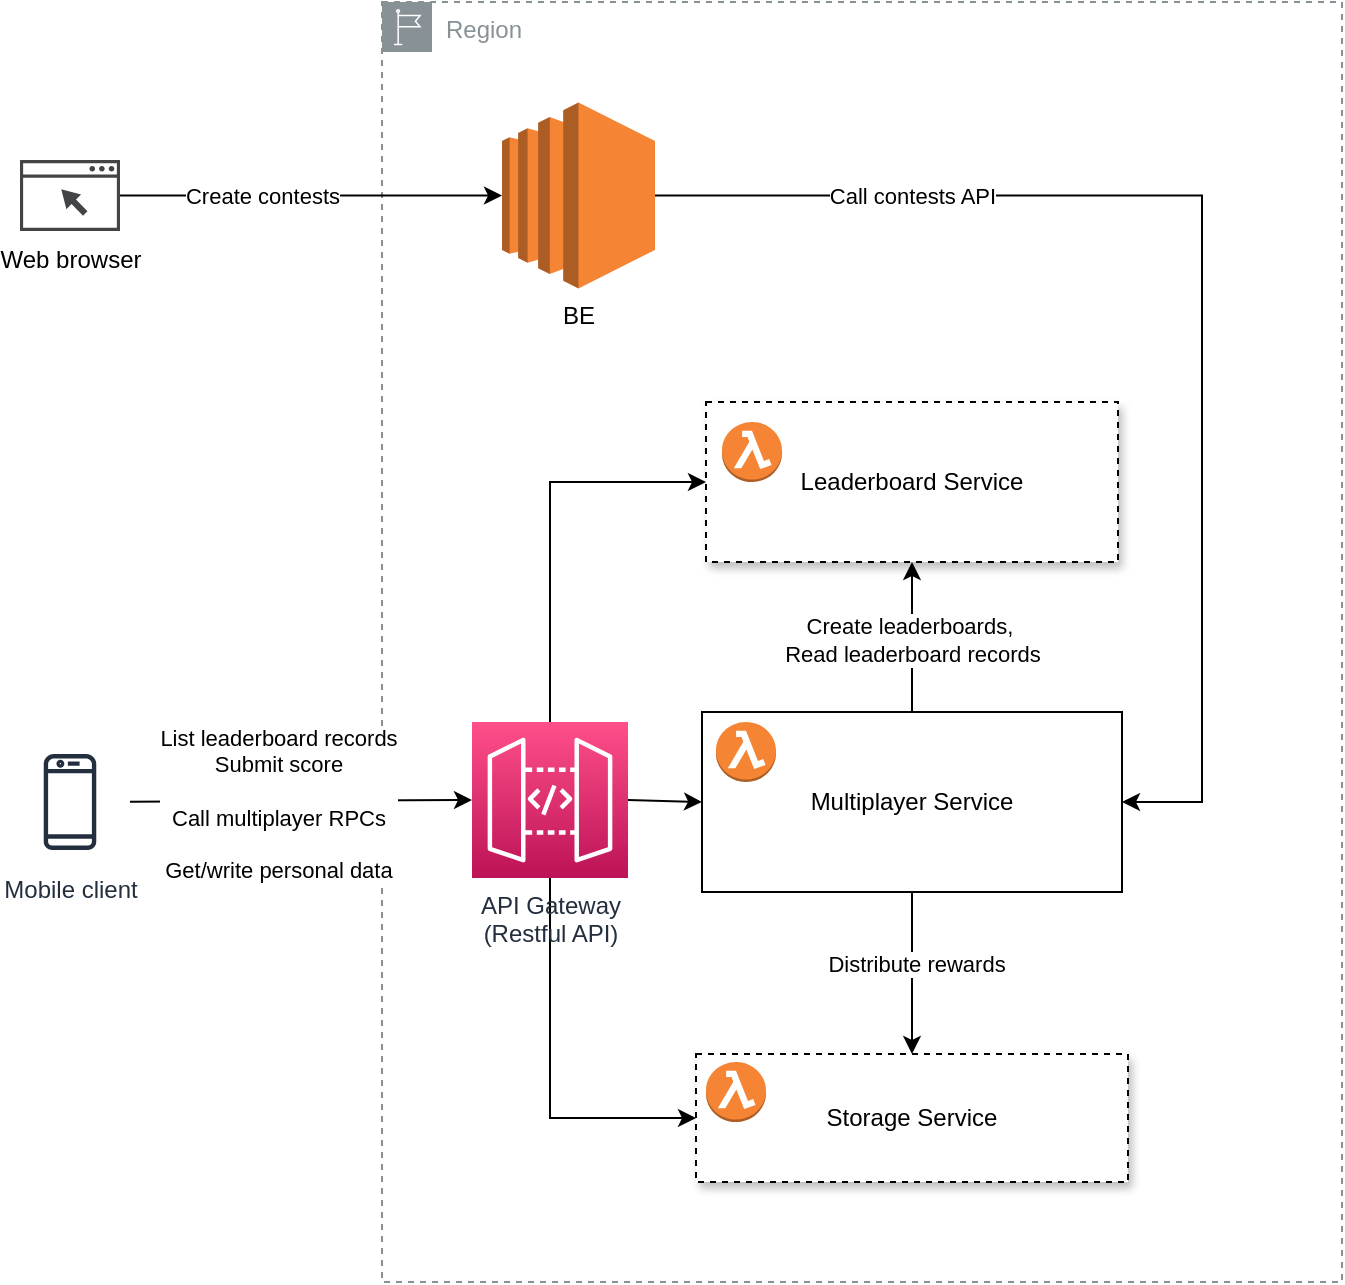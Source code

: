 <mxfile version="20.8.20" type="github" pages="6">
  <diagram name="Overview" id="Y7LxutFM4nY9Va_bLNKR">
    <mxGraphModel dx="1434" dy="742" grid="1" gridSize="10" guides="1" tooltips="1" connect="1" arrows="1" fold="1" page="1" pageScale="1" pageWidth="827" pageHeight="1169" math="0" shadow="0">
      <root>
        <mxCell id="0" />
        <mxCell id="1" parent="0" />
        <mxCell id="HSnjWEOH8dlstnr4QMce-1" value="Region" style="sketch=0;outlineConnect=0;gradientColor=none;html=1;whiteSpace=wrap;fontSize=12;fontStyle=0;shape=mxgraph.aws4.group;grIcon=mxgraph.aws4.group_region;strokeColor=#879196;fillColor=none;verticalAlign=top;align=left;spacingLeft=30;fontColor=#879196;dashed=1;" parent="1" vertex="1">
          <mxGeometry x="290" y="60" width="480" height="640" as="geometry" />
        </mxCell>
        <mxCell id="HSnjWEOH8dlstnr4QMce-2" value="Mobile client" style="sketch=0;outlineConnect=0;fontColor=#232F3E;gradientColor=none;strokeColor=#232F3E;fillColor=#ffffff;dashed=0;verticalLabelPosition=bottom;verticalAlign=top;align=center;html=1;fontSize=12;fontStyle=0;aspect=fixed;shape=mxgraph.aws4.resourceIcon;resIcon=mxgraph.aws4.mobile_client;" parent="1" vertex="1">
          <mxGeometry x="104" y="430" width="60" height="60" as="geometry" />
        </mxCell>
        <mxCell id="HSnjWEOH8dlstnr4QMce-17" value="" style="edgeStyle=orthogonalEdgeStyle;rounded=0;orthogonalLoop=1;jettySize=auto;html=1;entryX=0;entryY=0.5;entryDx=0;entryDy=0;entryPerimeter=0;" parent="1" source="HSnjWEOH8dlstnr4QMce-3" target="HSnjWEOH8dlstnr4QMce-4" edge="1">
          <mxGeometry relative="1" as="geometry">
            <mxPoint x="200" y="167.8" as="targetPoint" />
          </mxGeometry>
        </mxCell>
        <mxCell id="HSnjWEOH8dlstnr4QMce-18" value="Create contests" style="edgeLabel;html=1;align=center;verticalAlign=middle;resizable=0;points=[];" parent="HSnjWEOH8dlstnr4QMce-17" vertex="1" connectable="0">
          <mxGeometry x="-0.188" y="2" relative="1" as="geometry">
            <mxPoint x="-7" y="2" as="offset" />
          </mxGeometry>
        </mxCell>
        <mxCell id="HSnjWEOH8dlstnr4QMce-3" value="Web browser" style="sketch=0;pointerEvents=1;shadow=0;dashed=0;html=1;strokeColor=none;fillColor=#434445;aspect=fixed;labelPosition=center;verticalLabelPosition=bottom;verticalAlign=top;align=center;outlineConnect=0;shape=mxgraph.vvd.web_browser;" parent="1" vertex="1">
          <mxGeometry x="109" y="139" width="50" height="35.5" as="geometry" />
        </mxCell>
        <mxCell id="L6YW0qsagbsHSBA2NxPk-12" style="edgeStyle=orthogonalEdgeStyle;rounded=0;orthogonalLoop=1;jettySize=auto;html=1;exitX=1;exitY=0.5;exitDx=0;exitDy=0;exitPerimeter=0;entryX=1;entryY=0.5;entryDx=0;entryDy=0;" parent="1" source="HSnjWEOH8dlstnr4QMce-4" target="HSnjWEOH8dlstnr4QMce-10" edge="1">
          <mxGeometry relative="1" as="geometry">
            <Array as="points">
              <mxPoint x="700" y="157" />
              <mxPoint x="700" y="460" />
            </Array>
          </mxGeometry>
        </mxCell>
        <mxCell id="L6YW0qsagbsHSBA2NxPk-13" value="Call contests API" style="edgeLabel;html=1;align=center;verticalAlign=middle;resizable=0;points=[];" parent="L6YW0qsagbsHSBA2NxPk-12" vertex="1" connectable="0">
          <mxGeometry x="0.067" y="2" relative="1" as="geometry">
            <mxPoint x="-147" y="-56" as="offset" />
          </mxGeometry>
        </mxCell>
        <mxCell id="HSnjWEOH8dlstnr4QMce-4" value="BE" style="outlineConnect=0;dashed=0;verticalLabelPosition=bottom;verticalAlign=top;align=center;html=1;shape=mxgraph.aws3.ec2;fillColor=#F58534;gradientColor=none;" parent="1" vertex="1">
          <mxGeometry x="350" y="110.25" width="76.5" height="93" as="geometry" />
        </mxCell>
        <mxCell id="L6YW0qsagbsHSBA2NxPk-2" value="" style="edgeStyle=none;rounded=0;orthogonalLoop=1;jettySize=auto;html=1;" parent="1" source="HSnjWEOH8dlstnr4QMce-10" target="L6YW0qsagbsHSBA2NxPk-1" edge="1">
          <mxGeometry relative="1" as="geometry" />
        </mxCell>
        <mxCell id="L6YW0qsagbsHSBA2NxPk-3" value="Create leaderboards,&amp;nbsp;&lt;br&gt;Read leaderboard records" style="edgeLabel;html=1;align=center;verticalAlign=middle;resizable=0;points=[];" parent="L6YW0qsagbsHSBA2NxPk-2" vertex="1" connectable="0">
          <mxGeometry x="-0.04" relative="1" as="geometry">
            <mxPoint as="offset" />
          </mxGeometry>
        </mxCell>
        <mxCell id="HSnjWEOH8dlstnr4QMce-10" value="Multiplayer Service" style="rounded=0;whiteSpace=wrap;html=1;" parent="1" vertex="1">
          <mxGeometry x="450" y="415" width="210" height="90" as="geometry" />
        </mxCell>
        <mxCell id="HSnjWEOH8dlstnr4QMce-11" value="" style="endArrow=classic;html=1;rounded=0;entryX=0;entryY=0.5;entryDx=0;entryDy=0;entryPerimeter=0;" parent="1" source="HSnjWEOH8dlstnr4QMce-2" target="WsVmenR2u04Iw2i9-_UT-2" edge="1">
          <mxGeometry width="50" height="50" relative="1" as="geometry">
            <mxPoint x="390" y="370" as="sourcePoint" />
            <mxPoint x="270" y="430" as="targetPoint" />
          </mxGeometry>
        </mxCell>
        <mxCell id="HSnjWEOH8dlstnr4QMce-12" value="List leaderboard records&lt;br style=&quot;border-color: var(--border-color);&quot;&gt;Submit score&lt;br&gt;&lt;br&gt;Call multiplayer RPCs&lt;br&gt;&lt;br&gt;Get/write personal data" style="edgeLabel;html=1;align=center;verticalAlign=middle;resizable=0;points=[];" parent="HSnjWEOH8dlstnr4QMce-11" vertex="1" connectable="0">
          <mxGeometry x="-0.139" y="-1" relative="1" as="geometry">
            <mxPoint as="offset" />
          </mxGeometry>
        </mxCell>
        <mxCell id="L6YW0qsagbsHSBA2NxPk-1" value="Leaderboard Service" style="rounded=0;whiteSpace=wrap;html=1;shadow=1;glass=0;sketch=0;strokeColor=default;dashed=1;" parent="1" vertex="1">
          <mxGeometry x="452" y="260" width="206" height="80" as="geometry" />
        </mxCell>
        <mxCell id="L6YW0qsagbsHSBA2NxPk-14" value="Storage Service" style="rounded=0;whiteSpace=wrap;html=1;shadow=1;glass=0;dashed=1;sketch=0;strokeColor=default;" parent="1" vertex="1">
          <mxGeometry x="447" y="586" width="216" height="64" as="geometry" />
        </mxCell>
        <mxCell id="WsVmenR2u04Iw2i9-_UT-15" style="edgeStyle=orthogonalEdgeStyle;rounded=0;orthogonalLoop=1;jettySize=auto;html=1;exitX=0.5;exitY=0;exitDx=0;exitDy=0;exitPerimeter=0;entryX=0;entryY=0.5;entryDx=0;entryDy=0;" parent="1" source="WsVmenR2u04Iw2i9-_UT-2" target="L6YW0qsagbsHSBA2NxPk-1" edge="1">
          <mxGeometry relative="1" as="geometry" />
        </mxCell>
        <mxCell id="WsVmenR2u04Iw2i9-_UT-16" style="edgeStyle=orthogonalEdgeStyle;rounded=0;orthogonalLoop=1;jettySize=auto;html=1;exitX=0.5;exitY=1;exitDx=0;exitDy=0;exitPerimeter=0;entryX=0;entryY=0.5;entryDx=0;entryDy=0;" parent="1" source="WsVmenR2u04Iw2i9-_UT-2" target="L6YW0qsagbsHSBA2NxPk-14" edge="1">
          <mxGeometry relative="1" as="geometry" />
        </mxCell>
        <mxCell id="WsVmenR2u04Iw2i9-_UT-2" value="API Gateway &lt;br&gt;(Restful API)" style="sketch=0;points=[[0,0,0],[0.25,0,0],[0.5,0,0],[0.75,0,0],[1,0,0],[0,1,0],[0.25,1,0],[0.5,1,0],[0.75,1,0],[1,1,0],[0,0.25,0],[0,0.5,0],[0,0.75,0],[1,0.25,0],[1,0.5,0],[1,0.75,0]];outlineConnect=0;fontColor=#232F3E;gradientColor=#FF4F8B;gradientDirection=north;fillColor=#BC1356;strokeColor=#ffffff;dashed=0;verticalLabelPosition=bottom;verticalAlign=top;align=center;html=1;fontSize=12;fontStyle=0;aspect=fixed;shape=mxgraph.aws4.resourceIcon;resIcon=mxgraph.aws4.api_gateway;" parent="1" vertex="1">
          <mxGeometry x="335" y="420" width="78" height="78" as="geometry" />
        </mxCell>
        <mxCell id="WsVmenR2u04Iw2i9-_UT-5" value="" style="endArrow=classic;html=1;rounded=0;exitX=1;exitY=0.5;exitDx=0;exitDy=0;exitPerimeter=0;entryX=0;entryY=0.5;entryDx=0;entryDy=0;" parent="1" source="WsVmenR2u04Iw2i9-_UT-2" target="HSnjWEOH8dlstnr4QMce-10" edge="1">
          <mxGeometry width="50" height="50" relative="1" as="geometry">
            <mxPoint x="390" y="530" as="sourcePoint" />
            <mxPoint x="440" y="480" as="targetPoint" />
          </mxGeometry>
        </mxCell>
        <mxCell id="WsVmenR2u04Iw2i9-_UT-8" value="" style="endArrow=classic;html=1;rounded=0;entryX=0.5;entryY=0;entryDx=0;entryDy=0;exitX=0.5;exitY=1;exitDx=0;exitDy=0;" parent="1" source="HSnjWEOH8dlstnr4QMce-10" target="L6YW0qsagbsHSBA2NxPk-14" edge="1">
          <mxGeometry width="50" height="50" relative="1" as="geometry">
            <mxPoint x="390" y="400" as="sourcePoint" />
            <mxPoint x="440" y="350" as="targetPoint" />
          </mxGeometry>
        </mxCell>
        <mxCell id="WsVmenR2u04Iw2i9-_UT-9" value="Distribute rewards" style="edgeLabel;html=1;align=center;verticalAlign=middle;resizable=0;points=[];" parent="WsVmenR2u04Iw2i9-_UT-8" vertex="1" connectable="0">
          <mxGeometry x="-0.11" y="2" relative="1" as="geometry">
            <mxPoint as="offset" />
          </mxGeometry>
        </mxCell>
        <mxCell id="WsVmenR2u04Iw2i9-_UT-10" value="" style="outlineConnect=0;dashed=0;verticalLabelPosition=bottom;verticalAlign=top;align=center;html=1;shape=mxgraph.aws3.lambda_function;fillColor=#F58534;gradientColor=none;" parent="1" vertex="1">
          <mxGeometry x="460" y="270" width="30" height="30" as="geometry" />
        </mxCell>
        <mxCell id="WsVmenR2u04Iw2i9-_UT-11" value="" style="outlineConnect=0;dashed=0;verticalLabelPosition=bottom;verticalAlign=top;align=center;html=1;shape=mxgraph.aws3.lambda_function;fillColor=#F58534;gradientColor=none;" parent="1" vertex="1">
          <mxGeometry x="457" y="420" width="30" height="30" as="geometry" />
        </mxCell>
        <mxCell id="WsVmenR2u04Iw2i9-_UT-12" value="" style="outlineConnect=0;dashed=0;verticalLabelPosition=bottom;verticalAlign=top;align=center;html=1;shape=mxgraph.aws3.lambda_function;fillColor=#F58534;gradientColor=none;" parent="1" vertex="1">
          <mxGeometry x="452" y="590" width="30" height="30" as="geometry" />
        </mxCell>
      </root>
    </mxGraphModel>
  </diagram>
  <diagram id="sMzWFsSLU2BnxM29uJDq" name="mutiplayer ootd">
    <mxGraphModel dx="1434" dy="742" grid="1" gridSize="10" guides="1" tooltips="1" connect="1" arrows="1" fold="1" page="1" pageScale="1" pageWidth="827" pageHeight="1169" math="0" shadow="0">
      <root>
        <mxCell id="0" />
        <mxCell id="1" parent="0" />
        <mxCell id="hY1pOwx6rUbkthoUplFe-1" value="Region" style="sketch=0;outlineConnect=0;gradientColor=none;html=1;whiteSpace=wrap;fontSize=12;fontStyle=0;shape=mxgraph.aws4.group;grIcon=mxgraph.aws4.group_region;strokeColor=#879196;fillColor=none;verticalAlign=top;align=left;spacingLeft=30;fontColor=#879196;dashed=1;" parent="1" vertex="1">
          <mxGeometry x="270" y="40" width="670" height="430" as="geometry" />
        </mxCell>
        <mxCell id="hY1pOwx6rUbkthoUplFe-31" value="Multiplayer OOTD Service" style="rounded=0;arcSize=10;fillColor=none;gradientColor=none;strokeWidth=2;verticalAlign=top;shadow=1;strokeColor=default;glass=0;" parent="1" vertex="1">
          <mxGeometry x="320" y="210" width="440" height="199.5" as="geometry" />
        </mxCell>
        <mxCell id="hY1pOwx6rUbkthoUplFe-29" style="edgeStyle=orthogonalEdgeStyle;rounded=0;orthogonalLoop=1;jettySize=auto;html=1;entryX=0;entryY=0.5;entryDx=0;entryDy=0;entryPerimeter=0;" parent="1" source="hY1pOwx6rUbkthoUplFe-2" target="hY1pOwx6rUbkthoUplFe-16" edge="1">
          <mxGeometry relative="1" as="geometry">
            <mxPoint x="140" y="329" as="sourcePoint" />
            <mxPoint x="488" y="105.5" as="targetPoint" />
            <Array as="points">
              <mxPoint x="140" y="109" />
            </Array>
          </mxGeometry>
        </mxCell>
        <mxCell id="hY1pOwx6rUbkthoUplFe-30" value="Upload/download player&#39;s work images,&lt;br&gt;download contests background images" style="edgeLabel;html=1;align=center;verticalAlign=middle;resizable=0;points=[];" parent="hY1pOwx6rUbkthoUplFe-29" vertex="1" connectable="0">
          <mxGeometry x="-0.342" y="3" relative="1" as="geometry">
            <mxPoint as="offset" />
          </mxGeometry>
        </mxCell>
        <mxCell id="hY1pOwx6rUbkthoUplFe-2" value="Mobile client" style="sketch=0;outlineConnect=0;fontColor=#232F3E;gradientColor=none;strokeColor=#232F3E;fillColor=#ffffff;dashed=0;verticalLabelPosition=bottom;verticalAlign=top;align=center;html=1;fontSize=12;fontStyle=0;aspect=fixed;shape=mxgraph.aws4.resourceIcon;resIcon=mxgraph.aws4.mobile_client;" parent="1" vertex="1">
          <mxGeometry x="110" y="259" width="60" height="60" as="geometry" />
        </mxCell>
        <mxCell id="hY1pOwx6rUbkthoUplFe-8" value="" style="endArrow=classic;html=1;rounded=0;" parent="1" source="hY1pOwx6rUbkthoUplFe-2" target="hY1pOwx6rUbkthoUplFe-14" edge="1">
          <mxGeometry width="50" height="50" relative="1" as="geometry">
            <mxPoint x="390" y="400" as="sourcePoint" />
            <mxPoint x="414" y="345" as="targetPoint" />
          </mxGeometry>
        </mxCell>
        <mxCell id="hY1pOwx6rUbkthoUplFe-9" value="Call RPCs" style="edgeLabel;html=1;align=center;verticalAlign=middle;resizable=0;points=[];" parent="hY1pOwx6rUbkthoUplFe-8" vertex="1" connectable="0">
          <mxGeometry x="-0.139" y="-1" relative="1" as="geometry">
            <mxPoint as="offset" />
          </mxGeometry>
        </mxCell>
        <mxCell id="hY1pOwx6rUbkthoUplFe-32" style="edgeStyle=orthogonalEdgeStyle;rounded=0;orthogonalLoop=1;jettySize=auto;html=1;exitX=1;exitY=0.5;exitDx=0;exitDy=0;exitPerimeter=0;entryX=0;entryY=0.5;entryDx=0;entryDy=0;entryPerimeter=0;" parent="1" source="hY1pOwx6rUbkthoUplFe-14" target="hY1pOwx6rUbkthoUplFe-26" edge="1">
          <mxGeometry relative="1" as="geometry" />
        </mxCell>
        <mxCell id="hY1pOwx6rUbkthoUplFe-33" value="Call lambda" style="edgeLabel;html=1;align=center;verticalAlign=middle;resizable=0;points=[];" parent="hY1pOwx6rUbkthoUplFe-32" vertex="1" connectable="0">
          <mxGeometry x="-0.158" y="-4" relative="1" as="geometry">
            <mxPoint as="offset" />
          </mxGeometry>
        </mxCell>
        <mxCell id="hY1pOwx6rUbkthoUplFe-14" value="API Gateway (Restful API)" style="sketch=0;points=[[0,0,0],[0.25,0,0],[0.5,0,0],[0.75,0,0],[1,0,0],[0,1,0],[0.25,1,0],[0.5,1,0],[0.75,1,0],[1,1,0],[0,0.25,0],[0,0.5,0],[0,0.75,0],[1,0.25,0],[1,0.5,0],[1,0.75,0]];outlineConnect=0;fontColor=#232F3E;gradientColor=#FF4F8B;gradientDirection=north;fillColor=#BC1356;strokeColor=#ffffff;dashed=0;verticalLabelPosition=bottom;verticalAlign=top;align=center;html=1;fontSize=12;fontStyle=0;aspect=fixed;shape=mxgraph.aws4.resourceIcon;resIcon=mxgraph.aws4.api_gateway;" parent="1" vertex="1">
          <mxGeometry x="380" y="250" width="78" height="78" as="geometry" />
        </mxCell>
        <mxCell id="hY1pOwx6rUbkthoUplFe-16" value="S3" style="outlineConnect=0;dashed=0;verticalLabelPosition=bottom;verticalAlign=top;align=center;html=1;shape=mxgraph.aws3.s3;fillColor=#E05243;gradientColor=none;" parent="1" vertex="1">
          <mxGeometry x="480" y="62" width="76.5" height="93" as="geometry" />
        </mxCell>
        <mxCell id="hY1pOwx6rUbkthoUplFe-23" value="DynamoDB" style="sketch=0;points=[[0,0,0],[0.25,0,0],[0.5,0,0],[0.75,0,0],[1,0,0],[0,1,0],[0.25,1,0],[0.5,1,0],[0.75,1,0],[1,1,0],[0,0.25,0],[0,0.5,0],[0,0.75,0],[1,0.25,0],[1,0.5,0],[1,0.75,0]];outlineConnect=0;fontColor=#232F3E;gradientColor=#4D72F3;gradientDirection=north;fillColor=#3334B9;strokeColor=#ffffff;dashed=0;verticalLabelPosition=bottom;verticalAlign=top;align=center;html=1;fontSize=12;fontStyle=0;aspect=fixed;shape=mxgraph.aws4.resourceIcon;resIcon=mxgraph.aws4.dynamodb;" parent="1" vertex="1">
          <mxGeometry x="840" y="250" width="78" height="78" as="geometry" />
        </mxCell>
        <mxCell id="hY1pOwx6rUbkthoUplFe-34" style="edgeStyle=orthogonalEdgeStyle;rounded=0;orthogonalLoop=1;jettySize=auto;html=1;exitX=1;exitY=0.5;exitDx=0;exitDy=0;exitPerimeter=0;" parent="1" source="hY1pOwx6rUbkthoUplFe-26" target="hY1pOwx6rUbkthoUplFe-23" edge="1">
          <mxGeometry relative="1" as="geometry" />
        </mxCell>
        <mxCell id="hY1pOwx6rUbkthoUplFe-35" value="Read/write data" style="edgeLabel;html=1;align=center;verticalAlign=middle;resizable=0;points=[];" parent="hY1pOwx6rUbkthoUplFe-34" vertex="1" connectable="0">
          <mxGeometry x="-0.292" y="-1" relative="1" as="geometry">
            <mxPoint as="offset" />
          </mxGeometry>
        </mxCell>
        <mxCell id="hY1pOwx6rUbkthoUplFe-26" value="Lambda Function&lt;br&gt;&lt;br&gt;Handle business logic" style="sketch=0;points=[[0,0,0],[0.25,0,0],[0.5,0,0],[0.75,0,0],[1,0,0],[0,1,0],[0.25,1,0],[0.5,1,0],[0.75,1,0],[1,1,0],[0,0.25,0],[0,0.5,0],[0,0.75,0],[1,0.25,0],[1,0.5,0],[1,0.75,0]];outlineConnect=0;fontColor=#232F3E;gradientColor=#F78E04;gradientDirection=north;fillColor=#D05C17;strokeColor=#ffffff;dashed=0;verticalLabelPosition=bottom;verticalAlign=top;align=center;html=1;fontSize=12;fontStyle=0;aspect=fixed;shape=mxgraph.aws4.resourceIcon;resIcon=mxgraph.aws4.lambda;" parent="1" vertex="1">
          <mxGeometry x="610" y="250" width="78" height="78" as="geometry" />
        </mxCell>
      </root>
    </mxGraphModel>
  </diagram>
  <diagram name="ootd service" id="cyf7CTrP03Kr9tKFvtLv">
    <mxGraphModel dx="1434" dy="742" grid="1" gridSize="10" guides="1" tooltips="1" connect="1" arrows="1" fold="1" page="1" pageScale="1" pageWidth="827" pageHeight="1169" math="0" shadow="0">
      <root>
        <mxCell id="0EEhJ-c8_n2jOh28WqqX-0" />
        <mxCell id="0EEhJ-c8_n2jOh28WqqX-1" parent="0EEhJ-c8_n2jOh28WqqX-0" />
        <mxCell id="0EEhJ-c8_n2jOh28WqqX-2" value="Region" style="sketch=0;outlineConnect=0;gradientColor=none;html=1;whiteSpace=wrap;fontSize=12;fontStyle=0;shape=mxgraph.aws4.group;grIcon=mxgraph.aws4.group_region;strokeColor=#879196;fillColor=none;verticalAlign=top;align=left;spacingLeft=30;fontColor=#879196;dashed=1;" vertex="1" parent="0EEhJ-c8_n2jOh28WqqX-1">
          <mxGeometry x="270" y="40" width="670" height="430" as="geometry" />
        </mxCell>
        <mxCell id="0EEhJ-c8_n2jOh28WqqX-3" value="OOTD Service" style="rounded=0;arcSize=10;fillColor=none;gradientColor=none;strokeWidth=2;verticalAlign=top;shadow=1;strokeColor=default;glass=0;" vertex="1" parent="0EEhJ-c8_n2jOh28WqqX-1">
          <mxGeometry x="320" y="210" width="440" height="199.5" as="geometry" />
        </mxCell>
        <mxCell id="0EEhJ-c8_n2jOh28WqqX-4" style="edgeStyle=orthogonalEdgeStyle;rounded=0;orthogonalLoop=1;jettySize=auto;html=1;entryX=0;entryY=0.5;entryDx=0;entryDy=0;entryPerimeter=0;" edge="1" parent="0EEhJ-c8_n2jOh28WqqX-1" source="0EEhJ-c8_n2jOh28WqqX-6" target="0EEhJ-c8_n2jOh28WqqX-13">
          <mxGeometry relative="1" as="geometry">
            <mxPoint x="140" y="329" as="sourcePoint" />
            <mxPoint x="488" y="105.5" as="targetPoint" />
            <Array as="points">
              <mxPoint x="140" y="109" />
            </Array>
          </mxGeometry>
        </mxCell>
        <mxCell id="0EEhJ-c8_n2jOh28WqqX-5" value="Upload/download player&#39;s work images" style="edgeLabel;html=1;align=center;verticalAlign=middle;resizable=0;points=[];" vertex="1" connectable="0" parent="0EEhJ-c8_n2jOh28WqqX-4">
          <mxGeometry x="-0.342" y="3" relative="1" as="geometry">
            <mxPoint as="offset" />
          </mxGeometry>
        </mxCell>
        <mxCell id="0EEhJ-c8_n2jOh28WqqX-6" value="Mobile client" style="sketch=0;outlineConnect=0;fontColor=#232F3E;gradientColor=none;strokeColor=#232F3E;fillColor=#ffffff;dashed=0;verticalLabelPosition=bottom;verticalAlign=top;align=center;html=1;fontSize=12;fontStyle=0;aspect=fixed;shape=mxgraph.aws4.resourceIcon;resIcon=mxgraph.aws4.mobile_client;" vertex="1" parent="0EEhJ-c8_n2jOh28WqqX-1">
          <mxGeometry x="110" y="259" width="60" height="60" as="geometry" />
        </mxCell>
        <mxCell id="0EEhJ-c8_n2jOh28WqqX-8" value="" style="endArrow=classic;html=1;rounded=0;" edge="1" parent="0EEhJ-c8_n2jOh28WqqX-1" source="0EEhJ-c8_n2jOh28WqqX-6" target="0EEhJ-c8_n2jOh28WqqX-12">
          <mxGeometry width="50" height="50" relative="1" as="geometry">
            <mxPoint x="390" y="400" as="sourcePoint" />
            <mxPoint x="414" y="345" as="targetPoint" />
          </mxGeometry>
        </mxCell>
        <mxCell id="0EEhJ-c8_n2jOh28WqqX-9" value="Call RPCs" style="edgeLabel;html=1;align=center;verticalAlign=middle;resizable=0;points=[];" vertex="1" connectable="0" parent="0EEhJ-c8_n2jOh28WqqX-8">
          <mxGeometry x="-0.139" y="-1" relative="1" as="geometry">
            <mxPoint as="offset" />
          </mxGeometry>
        </mxCell>
        <mxCell id="0EEhJ-c8_n2jOh28WqqX-10" style="edgeStyle=orthogonalEdgeStyle;rounded=0;orthogonalLoop=1;jettySize=auto;html=1;exitX=1;exitY=0.5;exitDx=0;exitDy=0;exitPerimeter=0;entryX=0;entryY=0.5;entryDx=0;entryDy=0;entryPerimeter=0;" edge="1" parent="0EEhJ-c8_n2jOh28WqqX-1" source="0EEhJ-c8_n2jOh28WqqX-12" target="0EEhJ-c8_n2jOh28WqqX-17">
          <mxGeometry relative="1" as="geometry" />
        </mxCell>
        <mxCell id="0EEhJ-c8_n2jOh28WqqX-11" value="Call lambda" style="edgeLabel;html=1;align=center;verticalAlign=middle;resizable=0;points=[];" vertex="1" connectable="0" parent="0EEhJ-c8_n2jOh28WqqX-10">
          <mxGeometry x="-0.158" y="-4" relative="1" as="geometry">
            <mxPoint as="offset" />
          </mxGeometry>
        </mxCell>
        <mxCell id="0EEhJ-c8_n2jOh28WqqX-12" value="API Gateway (Restful API)" style="sketch=0;points=[[0,0,0],[0.25,0,0],[0.5,0,0],[0.75,0,0],[1,0,0],[0,1,0],[0.25,1,0],[0.5,1,0],[0.75,1,0],[1,1,0],[0,0.25,0],[0,0.5,0],[0,0.75,0],[1,0.25,0],[1,0.5,0],[1,0.75,0]];outlineConnect=0;fontColor=#232F3E;gradientColor=#FF4F8B;gradientDirection=north;fillColor=#BC1356;strokeColor=#ffffff;dashed=0;verticalLabelPosition=bottom;verticalAlign=top;align=center;html=1;fontSize=12;fontStyle=0;aspect=fixed;shape=mxgraph.aws4.resourceIcon;resIcon=mxgraph.aws4.api_gateway;" vertex="1" parent="0EEhJ-c8_n2jOh28WqqX-1">
          <mxGeometry x="380" y="250" width="78" height="78" as="geometry" />
        </mxCell>
        <mxCell id="0EEhJ-c8_n2jOh28WqqX-13" value="S3" style="outlineConnect=0;dashed=0;verticalLabelPosition=bottom;verticalAlign=top;align=center;html=1;shape=mxgraph.aws3.s3;fillColor=#E05243;gradientColor=none;" vertex="1" parent="0EEhJ-c8_n2jOh28WqqX-1">
          <mxGeometry x="480" y="62" width="76.5" height="93" as="geometry" />
        </mxCell>
        <mxCell id="0EEhJ-c8_n2jOh28WqqX-14" value="DynamoDB" style="sketch=0;points=[[0,0,0],[0.25,0,0],[0.5,0,0],[0.75,0,0],[1,0,0],[0,1,0],[0.25,1,0],[0.5,1,0],[0.75,1,0],[1,1,0],[0,0.25,0],[0,0.5,0],[0,0.75,0],[1,0.25,0],[1,0.5,0],[1,0.75,0]];outlineConnect=0;fontColor=#232F3E;gradientColor=#4D72F3;gradientDirection=north;fillColor=#3334B9;strokeColor=#ffffff;dashed=0;verticalLabelPosition=bottom;verticalAlign=top;align=center;html=1;fontSize=12;fontStyle=0;aspect=fixed;shape=mxgraph.aws4.resourceIcon;resIcon=mxgraph.aws4.dynamodb;" vertex="1" parent="0EEhJ-c8_n2jOh28WqqX-1">
          <mxGeometry x="840" y="250" width="78" height="78" as="geometry" />
        </mxCell>
        <mxCell id="0EEhJ-c8_n2jOh28WqqX-15" style="edgeStyle=orthogonalEdgeStyle;rounded=0;orthogonalLoop=1;jettySize=auto;html=1;exitX=1;exitY=0.5;exitDx=0;exitDy=0;exitPerimeter=0;" edge="1" parent="0EEhJ-c8_n2jOh28WqqX-1" source="0EEhJ-c8_n2jOh28WqqX-17" target="0EEhJ-c8_n2jOh28WqqX-14">
          <mxGeometry relative="1" as="geometry" />
        </mxCell>
        <mxCell id="0EEhJ-c8_n2jOh28WqqX-16" value="Read/write data" style="edgeLabel;html=1;align=center;verticalAlign=middle;resizable=0;points=[];" vertex="1" connectable="0" parent="0EEhJ-c8_n2jOh28WqqX-15">
          <mxGeometry x="-0.292" y="-1" relative="1" as="geometry">
            <mxPoint as="offset" />
          </mxGeometry>
        </mxCell>
        <mxCell id="0EEhJ-c8_n2jOh28WqqX-17" value="Lambda Function&lt;br&gt;&lt;br&gt;Handle business logic" style="sketch=0;points=[[0,0,0],[0.25,0,0],[0.5,0,0],[0.75,0,0],[1,0,0],[0,1,0],[0.25,1,0],[0.5,1,0],[0.75,1,0],[1,1,0],[0,0.25,0],[0,0.5,0],[0,0.75,0],[1,0.25,0],[1,0.5,0],[1,0.75,0]];outlineConnect=0;fontColor=#232F3E;gradientColor=#F78E04;gradientDirection=north;fillColor=#D05C17;strokeColor=#ffffff;dashed=0;verticalLabelPosition=bottom;verticalAlign=top;align=center;html=1;fontSize=12;fontStyle=0;aspect=fixed;shape=mxgraph.aws4.resourceIcon;resIcon=mxgraph.aws4.lambda;" vertex="1" parent="0EEhJ-c8_n2jOh28WqqX-1">
          <mxGeometry x="610" y="250" width="78" height="78" as="geometry" />
        </mxCell>
      </root>
    </mxGraphModel>
  </diagram>
  <diagram id="2bBpOEB0LYUK11VNekJg" name="The life cycle of a contest">
    <mxGraphModel dx="1434" dy="742" grid="1" gridSize="10" guides="1" tooltips="1" connect="1" arrows="1" fold="1" page="1" pageScale="1" pageWidth="827" pageHeight="1169" math="0" shadow="0">
      <root>
        <mxCell id="0" />
        <mxCell id="1" parent="0" />
        <mxCell id="XysZ1FWxA8MGgIe09aDk-3" value="" style="edgeStyle=orthogonalEdgeStyle;rounded=0;orthogonalLoop=1;jettySize=auto;html=1;" parent="1" source="XysZ1FWxA8MGgIe09aDk-1" target="XysZ1FWxA8MGgIe09aDk-2" edge="1">
          <mxGeometry relative="1" as="geometry" />
        </mxCell>
        <mxCell id="XysZ1FWxA8MGgIe09aDk-9" value="Automatically moved&lt;br&gt;when startDate is reached" style="edgeLabel;html=1;align=center;verticalAlign=middle;resizable=0;points=[];" parent="XysZ1FWxA8MGgIe09aDk-3" vertex="1" connectable="0">
          <mxGeometry x="-0.114" y="2" relative="1" as="geometry">
            <mxPoint x="-2" y="-43" as="offset" />
          </mxGeometry>
        </mxCell>
        <mxCell id="XysZ1FWxA8MGgIe09aDk-1" value="Created" style="html=1;align=center;verticalAlign=top;rounded=1;absoluteArcSize=1;arcSize=10;dashed=0;" parent="1" vertex="1">
          <mxGeometry x="50" y="100" width="140" height="40" as="geometry" />
        </mxCell>
        <mxCell id="XysZ1FWxA8MGgIe09aDk-5" value="" style="edgeStyle=orthogonalEdgeStyle;rounded=0;orthogonalLoop=1;jettySize=auto;html=1;" parent="1" source="XysZ1FWxA8MGgIe09aDk-2" target="XysZ1FWxA8MGgIe09aDk-4" edge="1">
          <mxGeometry relative="1" as="geometry" />
        </mxCell>
        <mxCell id="XysZ1FWxA8MGgIe09aDk-10" value="Automatically moved &lt;br&gt;when endDate is reached" style="edgeLabel;html=1;align=center;verticalAlign=middle;resizable=0;points=[];" parent="XysZ1FWxA8MGgIe09aDk-5" vertex="1" connectable="0">
          <mxGeometry x="-0.083" y="-1" relative="1" as="geometry">
            <mxPoint x="6" y="-46" as="offset" />
          </mxGeometry>
        </mxCell>
        <mxCell id="XysZ1FWxA8MGgIe09aDk-2" value="Opened" style="html=1;align=center;verticalAlign=top;rounded=1;absoluteArcSize=1;arcSize=10;dashed=0;" parent="1" vertex="1">
          <mxGeometry x="329" y="50" width="211" height="140" as="geometry" />
        </mxCell>
        <mxCell id="XysZ1FWxA8MGgIe09aDk-4" value="Finished" style="html=1;align=center;verticalAlign=top;rounded=1;absoluteArcSize=1;arcSize=10;dashed=0;" parent="1" vertex="1">
          <mxGeometry x="680" y="100" width="140" height="40" as="geometry" />
        </mxCell>
        <mxCell id="XysZ1FWxA8MGgIe09aDk-12" style="edgeStyle=orthogonalEdgeStyle;rounded=0;orthogonalLoop=1;jettySize=auto;html=1;exitX=0.5;exitY=1;exitDx=0;exitDy=0;entryX=0.5;entryY=1;entryDx=0;entryDy=0;" parent="1" source="XysZ1FWxA8MGgIe09aDk-6" target="XysZ1FWxA8MGgIe09aDk-8" edge="1">
          <mxGeometry relative="1" as="geometry" />
        </mxCell>
        <mxCell id="XysZ1FWxA8MGgIe09aDk-13" value="Automatically moved &lt;br&gt;when a half of contest time &lt;br&gt;period is passed&amp;nbsp;" style="edgeLabel;html=1;align=center;verticalAlign=middle;resizable=0;points=[];" parent="XysZ1FWxA8MGgIe09aDk-12" vertex="1" connectable="0">
          <mxGeometry x="0.029" y="-2" relative="1" as="geometry">
            <mxPoint x="3" y="21" as="offset" />
          </mxGeometry>
        </mxCell>
        <mxCell id="XysZ1FWxA8MGgIe09aDk-6" value="Submitting" style="html=1;align=center;verticalAlign=top;rounded=1;absoluteArcSize=1;arcSize=10;dashed=0;" parent="1" vertex="1">
          <mxGeometry x="340" y="78" width="90" height="40" as="geometry" />
        </mxCell>
        <mxCell id="XysZ1FWxA8MGgIe09aDk-8" value="Voting" style="html=1;align=center;verticalAlign=top;rounded=1;absoluteArcSize=1;arcSize=10;dashed=0;" parent="1" vertex="1">
          <mxGeometry x="440" y="78" width="90" height="40" as="geometry" />
        </mxCell>
      </root>
    </mxGraphModel>
  </diagram>
  <diagram id="ni72pglFTxq9bD1IhtCs" name="Client">
    <mxGraphModel dx="1434" dy="742" grid="1" gridSize="10" guides="1" tooltips="1" connect="1" arrows="1" fold="1" page="1" pageScale="1" pageWidth="827" pageHeight="1169" math="0" shadow="0">
      <root>
        <mxCell id="0" />
        <mxCell id="1" parent="0" />
        <mxCell id="ajI0dyr3ofoaSbEnZ8w9-1" value="" style="sketch=0;outlineConnect=0;fontColor=#232F3E;gradientColor=none;fillColor=#232F3D;strokeColor=none;dashed=0;verticalLabelPosition=bottom;verticalAlign=top;align=center;html=1;fontSize=12;fontStyle=0;aspect=fixed;pointerEvents=1;shape=mxgraph.aws4.mobile_client;" vertex="1" parent="1">
          <mxGeometry x="120" y="120" width="41" height="78" as="geometry" />
        </mxCell>
        <mxCell id="ajI0dyr3ofoaSbEnZ8w9-2" value="Region" style="sketch=0;outlineConnect=0;gradientColor=none;html=1;whiteSpace=wrap;fontSize=12;fontStyle=0;shape=mxgraph.aws4.group;grIcon=mxgraph.aws4.group_region;strokeColor=#879196;fillColor=none;verticalAlign=top;align=left;spacingLeft=30;fontColor=#879196;dashed=1;" vertex="1" parent="1">
          <mxGeometry x="240" y="68" width="440" height="262" as="geometry" />
        </mxCell>
      </root>
    </mxGraphModel>
  </diagram>
  <diagram id="MaeWLboWPZ5vwAgUyluE" name="OOTD Match machnism">
    <mxGraphModel dx="1434" dy="742" grid="1" gridSize="10" guides="1" tooltips="1" connect="1" arrows="1" fold="1" page="1" pageScale="1" pageWidth="827" pageHeight="1169" math="0" shadow="0">
      <root>
        <mxCell id="0" />
        <mxCell id="1" parent="0" />
        <mxCell id="sfaD1IrCn7cVLsclgqqI-1" value="Pool 1&lt;br&gt;&lt;br&gt;Connected active" style="rounded=1;whiteSpace=wrap;html=1;" vertex="1" parent="1">
          <mxGeometry x="150" y="80" width="120" height="60" as="geometry" />
        </mxCell>
        <mxCell id="sfaD1IrCn7cVLsclgqqI-2" value="Pool 2&lt;br&gt;&lt;br&gt;Disconnected active" style="rounded=1;whiteSpace=wrap;html=1;" vertex="1" parent="1">
          <mxGeometry x="334" y="80" width="120" height="60" as="geometry" />
        </mxCell>
        <mxCell id="sfaD1IrCn7cVLsclgqqI-3" value="Pool 3&lt;br&gt;&lt;br&gt;Disconnected inactive" style="rounded=1;whiteSpace=wrap;html=1;" vertex="1" parent="1">
          <mxGeometry x="520" y="80" width="120" height="60" as="geometry" />
        </mxCell>
        <mxCell id="sfaD1IrCn7cVLsclgqqI-4" value="" style="endArrow=classic;html=1;rounded=0;" edge="1" parent="1">
          <mxGeometry width="50" height="50" relative="1" as="geometry">
            <mxPoint x="150" y="40" as="sourcePoint" />
            <mxPoint x="640" y="40" as="targetPoint" />
          </mxGeometry>
        </mxCell>
        <mxCell id="sfaD1IrCn7cVLsclgqqI-5" value="Query order" style="edgeLabel;html=1;align=center;verticalAlign=middle;resizable=0;points=[];" vertex="1" connectable="0" parent="sfaD1IrCn7cVLsclgqqI-4">
          <mxGeometry x="-0.078" y="-1" relative="1" as="geometry">
            <mxPoint as="offset" />
          </mxGeometry>
        </mxCell>
      </root>
    </mxGraphModel>
  </diagram>
</mxfile>
